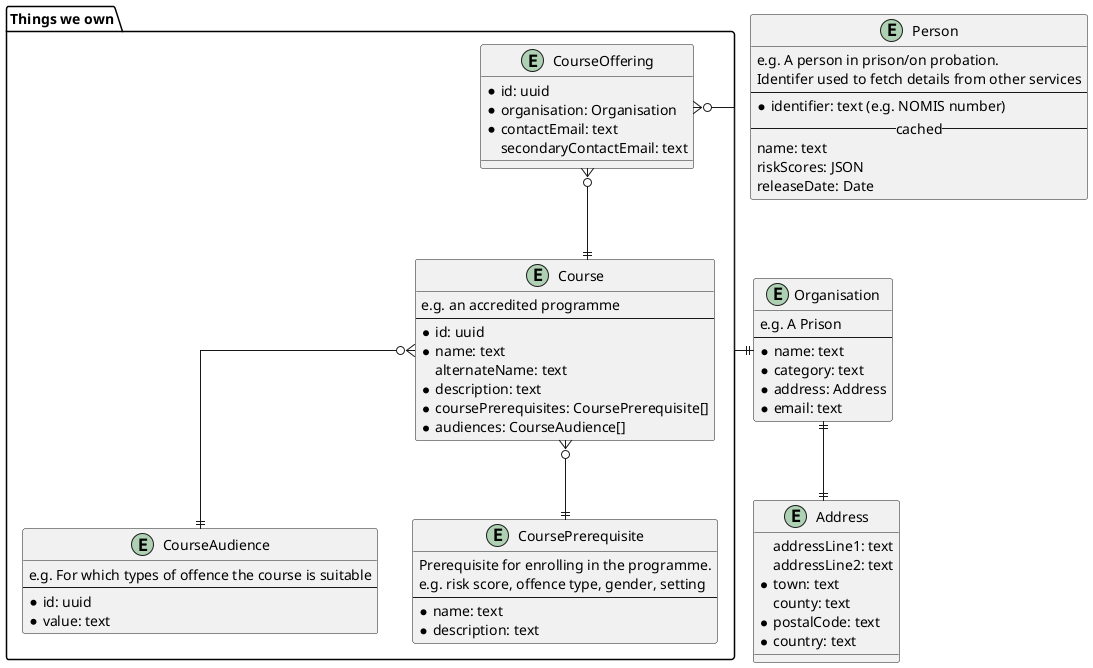 @startuml
skinparam linetype ortho

package "Things we own" {
  entity Course {
    e.g. an accredited programme
    --
    * id: uuid
    * name: text
    alternateName: text
    * description: text
    * coursePrerequisites: CoursePrerequisite[]
    * audiences: CourseAudience[]
  }

  entity CourseAudience {
    e.g. For which types of offence the course is suitable
    --
    *id: uuid
    *value: text
  }

  entity CoursePrerequisite {
    Prerequisite for enrolling in the programme.
    e.g. risk score, offence type, gender, setting
    --
    * name: text
    * description: text
  }

  entity CourseOffering {
    * id: uuid
    * organisation: Organisation
    * contactEmail: text
    secondaryContactEmail: text
  }
}

entity Organisation {
  e.g. A Prison
  --
  * name: text
  * category: text
  * address: Address
  * email: text
}

entity Address {
  addressLine1: text
  addressLine2: text
  * town: text
  county: text
  * postalCode: text
  * country: text
}

entity Person {
  e.g. A person in prison/on probation.
  Identifer used to fetch details from other services
  --
  * identifier: text (e.g. NOMIS number)
  --cached--
  name: text
  riskScores: JSON
  releaseDate: Date
}

CourseOffering }o--|| Course
CourseOffering }o--|| Organisation

Course }o--|| CoursePrerequisite
Course }o--|| CourseAudience

Organisation ||--|| Address

@enduml
